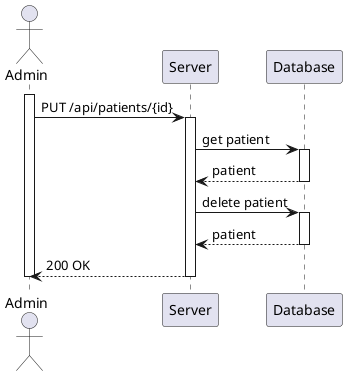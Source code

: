 @startuml process-view

actor "Admin" as adm
participant "Server" as srv
participant "Database" as db

activate adm
    adm -> srv : PUT /api/patients/{id}
    activate srv
        srv -> db : get patient
        activate db
            db --> srv : patient
        deactivate db
        srv -> db : delete patient
        activate db
            db --> srv : patient
        deactivate db
        srv --> adm : 200 OK
    deactivate srv
deactivate adm

@enduml